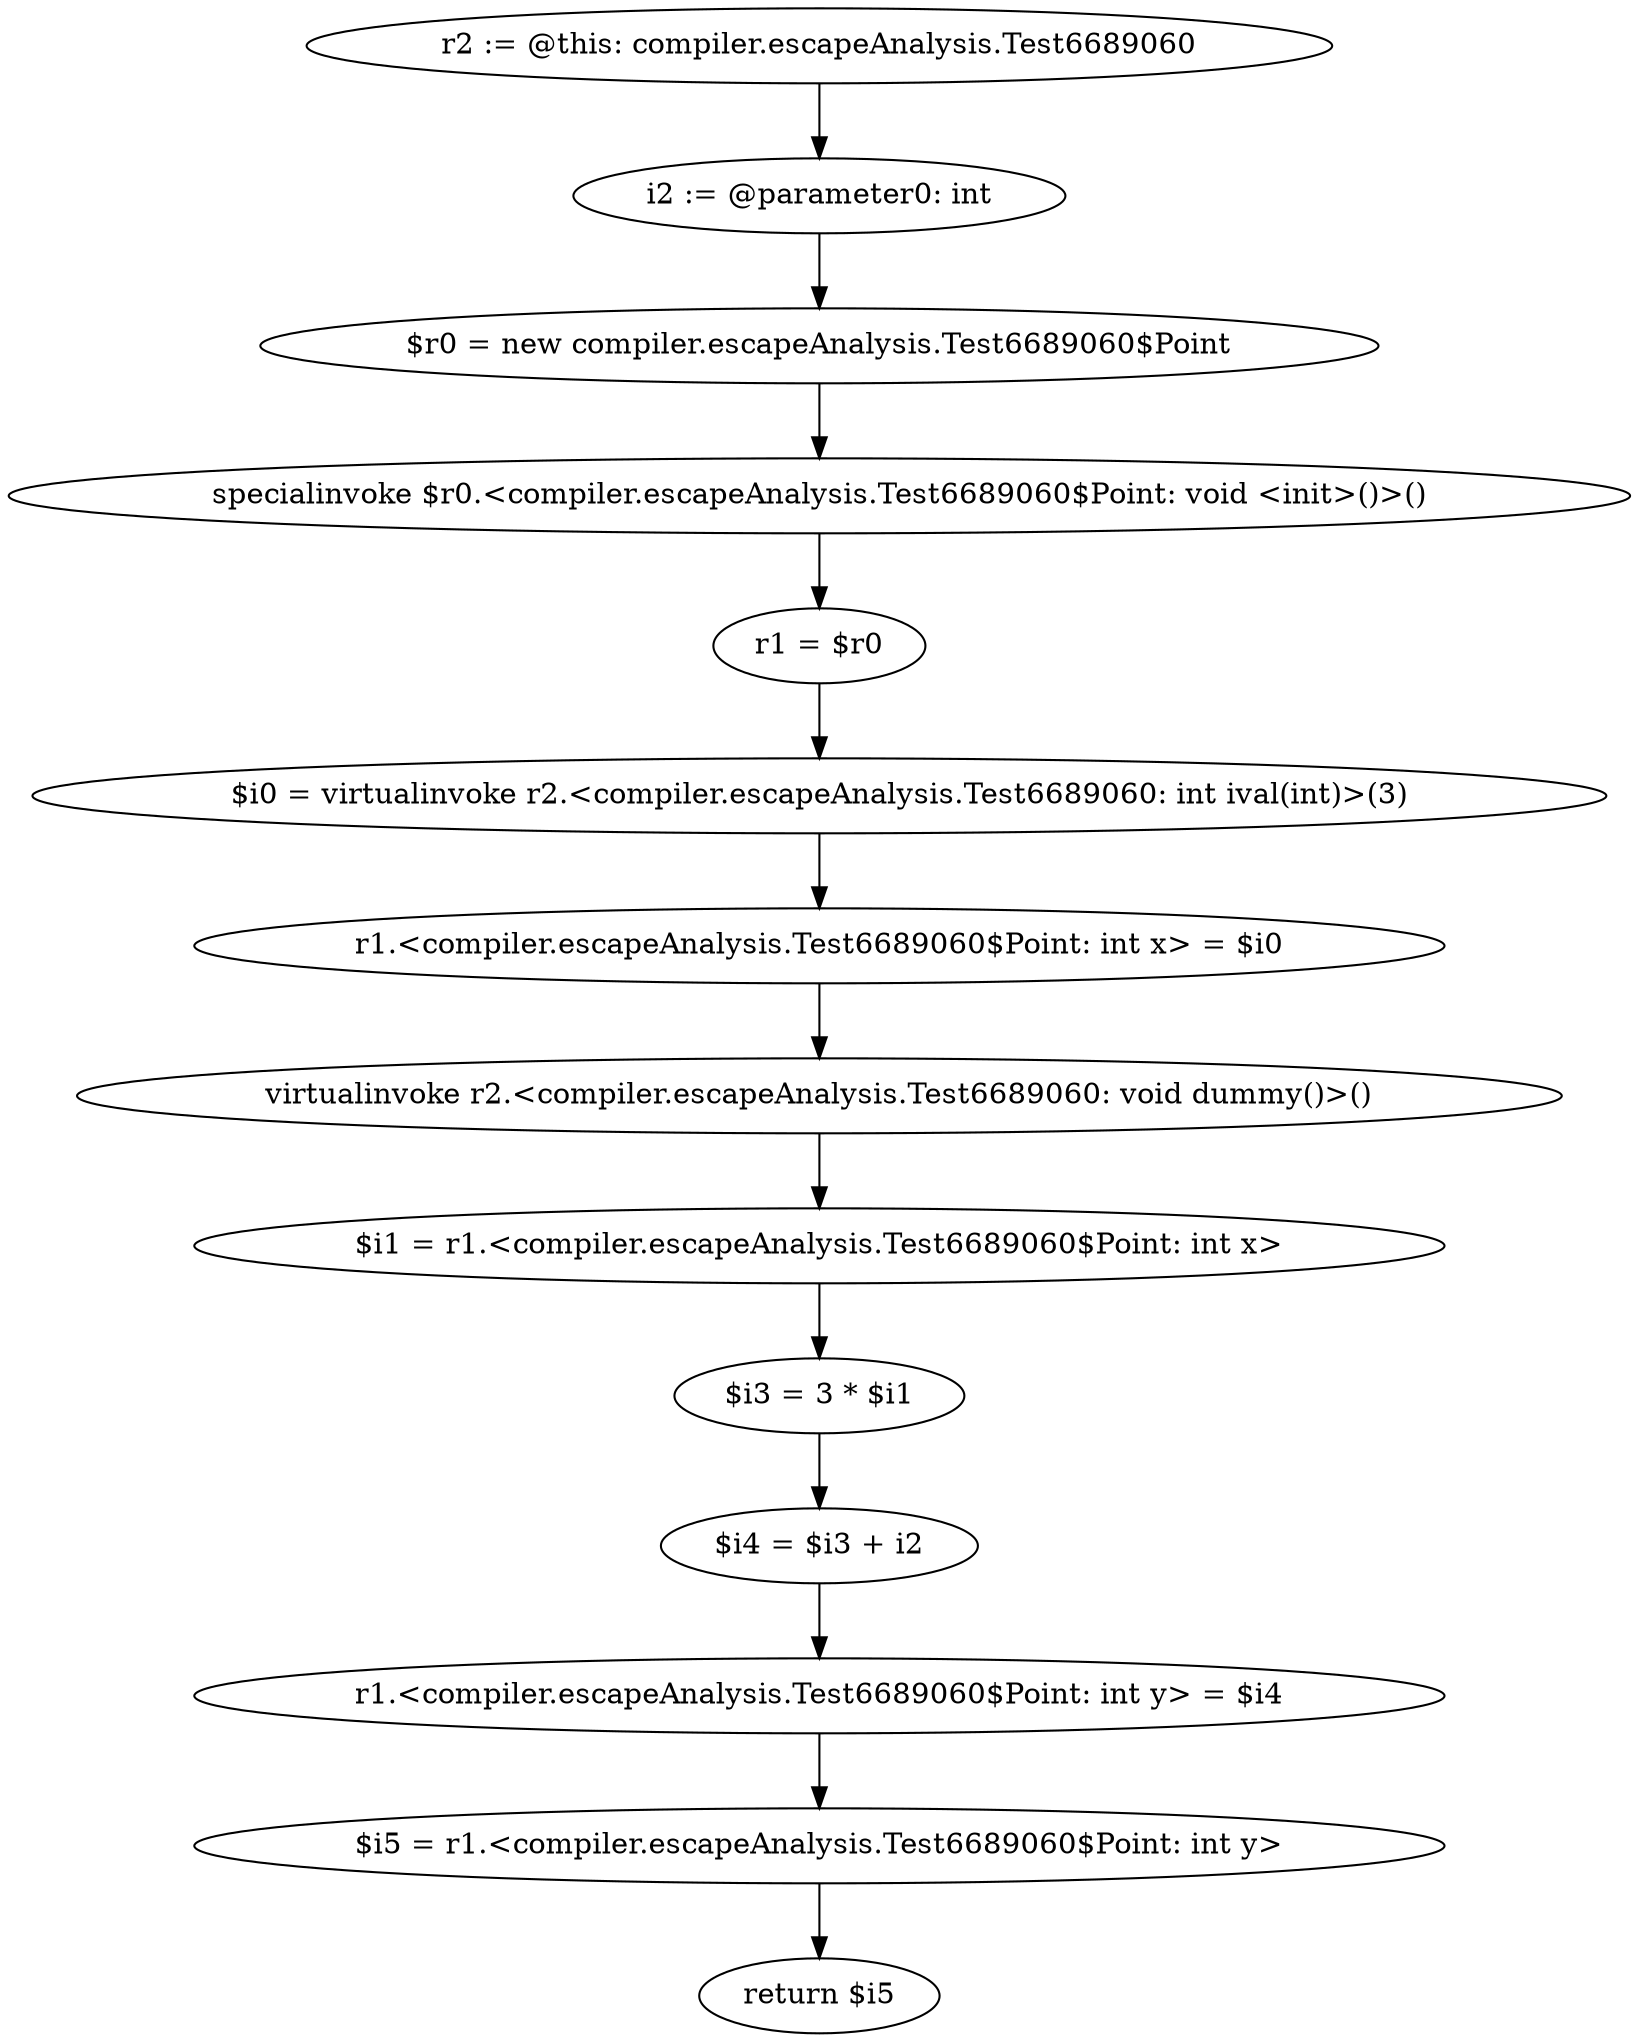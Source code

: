 digraph "unitGraph" {
    "r2 := @this: compiler.escapeAnalysis.Test6689060"
    "i2 := @parameter0: int"
    "$r0 = new compiler.escapeAnalysis.Test6689060$Point"
    "specialinvoke $r0.<compiler.escapeAnalysis.Test6689060$Point: void <init>()>()"
    "r1 = $r0"
    "$i0 = virtualinvoke r2.<compiler.escapeAnalysis.Test6689060: int ival(int)>(3)"
    "r1.<compiler.escapeAnalysis.Test6689060$Point: int x> = $i0"
    "virtualinvoke r2.<compiler.escapeAnalysis.Test6689060: void dummy()>()"
    "$i1 = r1.<compiler.escapeAnalysis.Test6689060$Point: int x>"
    "$i3 = 3 * $i1"
    "$i4 = $i3 + i2"
    "r1.<compiler.escapeAnalysis.Test6689060$Point: int y> = $i4"
    "$i5 = r1.<compiler.escapeAnalysis.Test6689060$Point: int y>"
    "return $i5"
    "r2 := @this: compiler.escapeAnalysis.Test6689060"->"i2 := @parameter0: int";
    "i2 := @parameter0: int"->"$r0 = new compiler.escapeAnalysis.Test6689060$Point";
    "$r0 = new compiler.escapeAnalysis.Test6689060$Point"->"specialinvoke $r0.<compiler.escapeAnalysis.Test6689060$Point: void <init>()>()";
    "specialinvoke $r0.<compiler.escapeAnalysis.Test6689060$Point: void <init>()>()"->"r1 = $r0";
    "r1 = $r0"->"$i0 = virtualinvoke r2.<compiler.escapeAnalysis.Test6689060: int ival(int)>(3)";
    "$i0 = virtualinvoke r2.<compiler.escapeAnalysis.Test6689060: int ival(int)>(3)"->"r1.<compiler.escapeAnalysis.Test6689060$Point: int x> = $i0";
    "r1.<compiler.escapeAnalysis.Test6689060$Point: int x> = $i0"->"virtualinvoke r2.<compiler.escapeAnalysis.Test6689060: void dummy()>()";
    "virtualinvoke r2.<compiler.escapeAnalysis.Test6689060: void dummy()>()"->"$i1 = r1.<compiler.escapeAnalysis.Test6689060$Point: int x>";
    "$i1 = r1.<compiler.escapeAnalysis.Test6689060$Point: int x>"->"$i3 = 3 * $i1";
    "$i3 = 3 * $i1"->"$i4 = $i3 + i2";
    "$i4 = $i3 + i2"->"r1.<compiler.escapeAnalysis.Test6689060$Point: int y> = $i4";
    "r1.<compiler.escapeAnalysis.Test6689060$Point: int y> = $i4"->"$i5 = r1.<compiler.escapeAnalysis.Test6689060$Point: int y>";
    "$i5 = r1.<compiler.escapeAnalysis.Test6689060$Point: int y>"->"return $i5";
}
